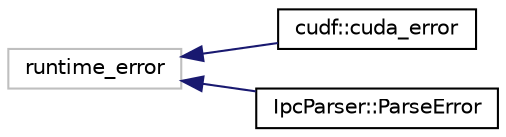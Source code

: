 digraph "Graphical Class Hierarchy"
{
  edge [fontname="Helvetica",fontsize="10",labelfontname="Helvetica",labelfontsize="10"];
  node [fontname="Helvetica",fontsize="10",shape=record];
  rankdir="LR";
  Node52 [label="runtime_error",height=0.2,width=0.4,color="grey75", fillcolor="white", style="filled"];
  Node52 -> Node0 [dir="back",color="midnightblue",fontsize="10",style="solid",fontname="Helvetica"];
  Node0 [label="cudf::cuda_error",height=0.2,width=0.4,color="black", fillcolor="white", style="filled",URL="$structcudf_1_1cuda__error.html",tooltip="Exception thrown when a CUDA error is encountered. "];
  Node52 -> Node54 [dir="back",color="midnightblue",fontsize="10",style="solid",fontname="Helvetica"];
  Node54 [label="IpcParser::ParseError",height=0.2,width=0.4,color="black", fillcolor="white", style="filled",URL="$classIpcParser_1_1ParseError.html"];
}
